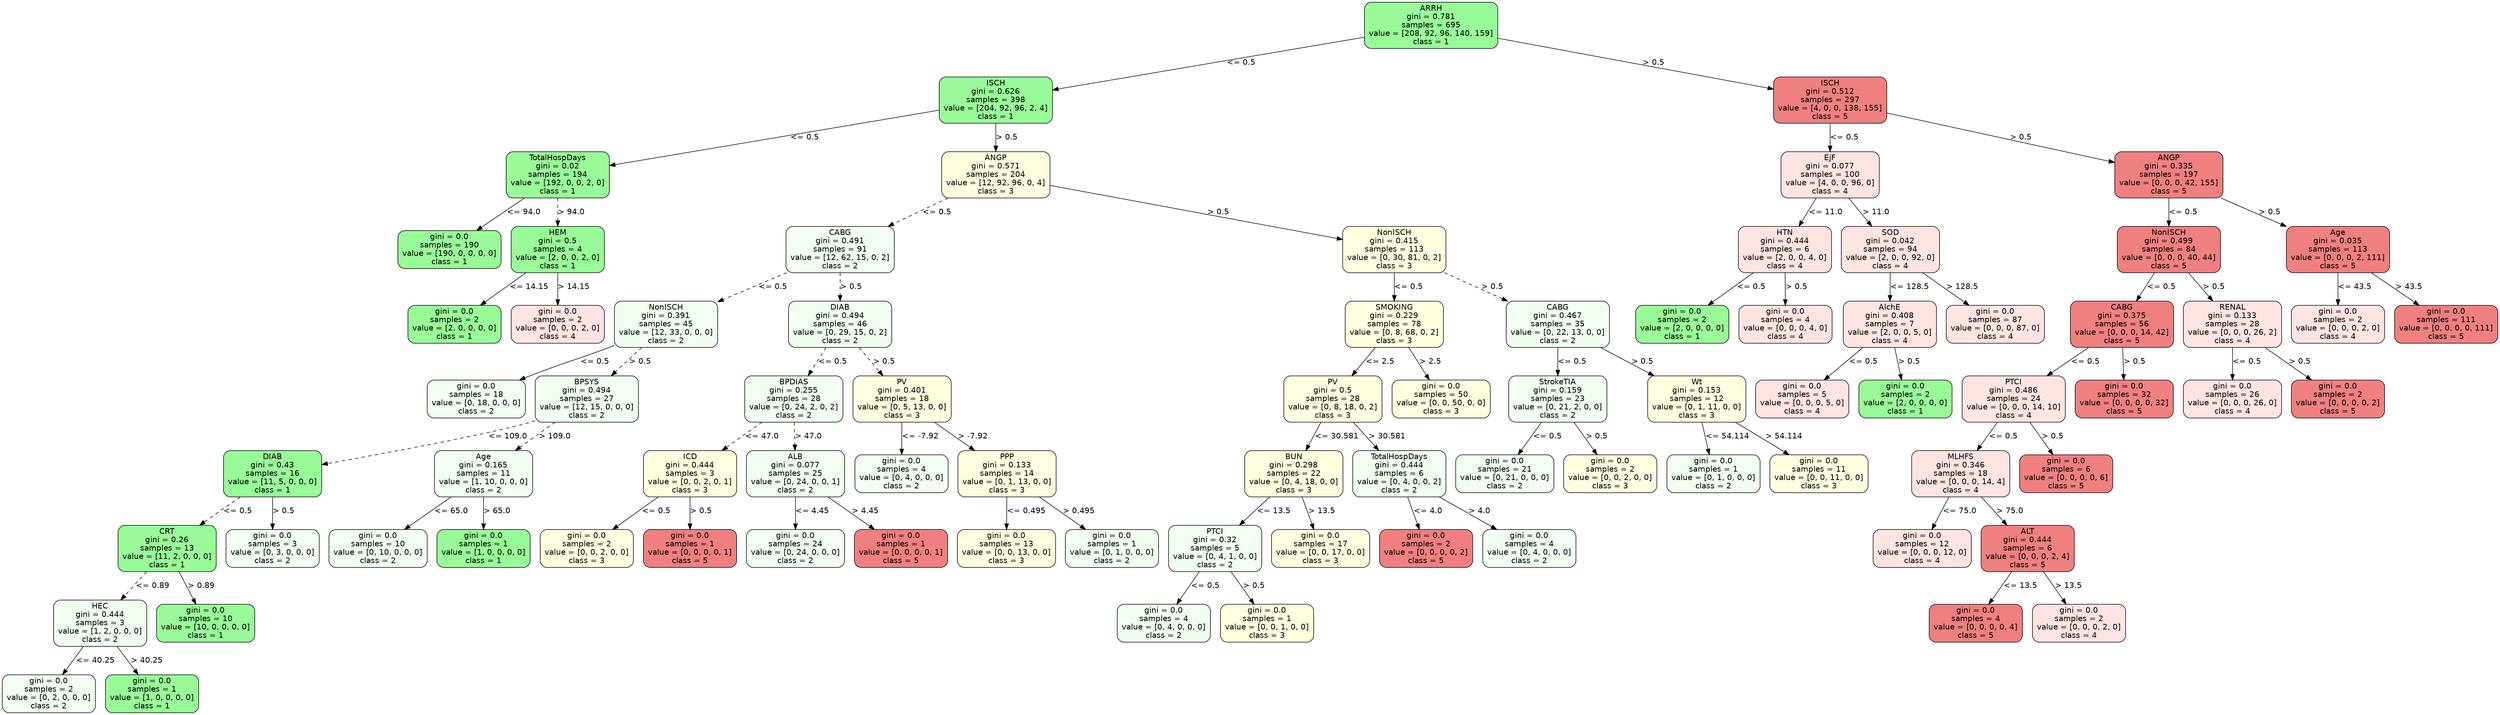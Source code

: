 strict digraph Tree {
	graph [bb="0,0,3834,1274"];
	node [color=black,
		fontname=helvetica,
		label="\N",
		shape=box,
		style="filled, rounded"
	];
	edge [fontname=helvetica];
	0	[fillcolor=palegreen,
		height=1.1528,
		label="ARRH\ngini = 0.781\nsamples = 695\nvalue = [208, 92, 96, 140, 159]\nclass = 1",
		pos="2369,1232.5",
		width=2.7778];
	1	[fillcolor=palegreen,
		height=1.1528,
		label="ISCH\ngini = 0.626\nsamples = 398\nvalue = [204, 92, 96, 2, 4]\nclass = 1",
		pos="1622,1098.5",
		width=2.3611];
	0 -> 1	[label="<= 0.5",
		labelangle=45,
		labeldistance=2.5,
		lp="2038,1165.5",
		op="<=",
		param=0.5,
		pos="e,1707.1,1114.5 2268.6,1213.8 2124,1188.2 1858.8,1141.3 1717.1,1116.3",
		style=solid];
	54	[fillcolor=lightcoral,
		height=1.1528,
		label="ISCH\ngini = 0.512\nsamples = 297\nvalue = [4, 0, 0, 138, 155]\nclass = 5",
		pos="2835,1098.5",
		width=2.3611];
	0 -> 54	[label="> 0.5",
		labelangle=-45,
		labeldistance=2.5,
		lp="2631.5,1165.5",
		op=">",
		param=0.5,
		pos="e,2749.8,1123.6 2469.3,1203.1 2549.4,1180.4 2661,1148.8 2739.8,1126.5",
		style=solid];
	2	[fillcolor=palegreen,
		height=1.1528,
		label="TotalHospDays\ngini = 0.02\nsamples = 194\nvalue = [192, 0, 0, 2, 0]\nclass = 1",
		pos="977,964.5",
		width=2.1528];
	1 -> 2	[label="<= 0.5",
		lp="1339,1031.5",
		op="<=",
		param=0.5,
		pos="e,1054.5,981.36 1536.7,1080 1413.8,1054.9 1188.3,1008.7 1064.4,983.38",
		style=solid];
	7	[fillcolor=lightyellow,
		height=1.1528,
		label="ANGP\ngini = 0.571\nsamples = 204\nvalue = [12, 92, 96, 0, 4]\nclass = 3",
		pos="1622,964.5",
		width=2.25];
	1 -> 7	[label="> 0.5",
		lp="1637.5,1031.5",
		op=">",
		param=0.5,
		pos="e,1622,1006.3 1622,1056.8 1622,1044 1622,1029.7 1622,1016.3",
		style=solid];
	3	[fillcolor=palegreen,
		height=0.94444,
		label="gini = 0.0\nsamples = 190\nvalue = [190, 0, 0, 0, 0]\nclass = 1",
		pos="811,830.5",
		width=2.1528];
	2 -> 3	[label="<= 94.0",
		lp="922.5,897.5",
		op="<=",
		param=94.0,
		pos="e,852.54,864.53 925.84,922.82 905.07,906.3 881.16,887.29 860.55,870.9",
		style=solid];
	4	[fillcolor=palegreen,
		height=1.1528,
		label="HEM\ngini = 0.5\nsamples = 4\nvalue = [2, 0, 0, 2, 0]\nclass = 1",
		pos="977,830.5",
		width=1.9444];
	2 -> 4	[label="> 94.0",
		lp="996.5,897.5",
		op=">",
		param=94.0,
		pos="e,977,872.27 977,922.82 977,910.02 977,895.73 977,882.32",
		style=dashed];
	5	[fillcolor=palegreen,
		height=0.94444,
		label="gini = 0.0\nsamples = 2\nvalue = [2, 0, 0, 0, 0]\nclass = 1",
		pos="819,696.5",
		width=1.9444];
	4 -> 5	[label="<= 14.15",
		lp="930.5,763.5",
		op="<=",
		param=14.15,
		pos="e,858.53,730.53 928.31,788.82 908.62,772.37 885.98,753.46 866.43,737.12",
		style=solid];
	6	[fillcolor=mistyrose,
		height=0.94444,
		label="gini = 0.0\nsamples = 2\nvalue = [0, 0, 0, 2, 0]\nclass = 4",
		pos="977,696.5",
		width=1.9444];
	4 -> 6	[label="> 14.15",
		lp="1000,763.5",
		op=">",
		param=14.15,
		pos="e,977,730.74 977,788.82 977,773.68 977,756.44 977,741.05",
		style=solid];
	8	[fillcolor=honeydew,
		height=1.1528,
		label="CABG\ngini = 0.491\nsamples = 91\nvalue = [12, 62, 15, 0, 2]\nclass = 2",
		pos="1353,830.5",
		width=2.25];
	7 -> 8	[label="<= 0.5",
		lp="1516,897.5",
		op="<=",
		param=0.5,
		pos="e,1434.4,871.43 1540.9,923.72 1510.2,908.65 1475.1,891.42 1443.6,875.95",
		style=dashed];
	35	[fillcolor=lightyellow,
		height=1.1528,
		label="NonISCH\ngini = 0.415\nsamples = 113\nvalue = [0, 30, 81, 0, 2]\nclass = 3",
		pos="2231,830.5",
		width=2.1528];
	7 -> 35	[label="> 0.5",
		lp="1960.5,897.5",
		op=">",
		param=0.5,
		pos="e,2153.3,848.35 1703.2,945.9 1817.6,921.11 2025.3,876.08 2143.2,850.53",
		style=solid];
	9	[fillcolor=honeydew,
		height=1.1528,
		label="NonISCH\ngini = 0.391\nsamples = 45\nvalue = [12, 33, 0, 0, 0]\nclass = 2",
		pos="1143,696.5",
		width=2.1528];
	8 -> 9	[label="<= 0.5",
		lp="1275,763.5",
		op="<=",
		param=0.5,
		pos="e,1207.7,738.15 1288.6,789 1265.7,774.62 1239.8,758.34 1216.2,743.53",
		style=dashed];
	22	[fillcolor=honeydew,
		height=1.1528,
		label="DIAB\ngini = 0.494\nsamples = 46\nvalue = [0, 29, 15, 0, 2]\nclass = 2",
		pos="1353,696.5",
		width=2.1528];
	8 -> 22	[label="> 0.5",
		lp="1368.5,763.5",
		op=">",
		param=0.5,
		pos="e,1353,738.27 1353,788.82 1353,776.02 1353,761.73 1353,748.32",
		style=dashed];
	10	[fillcolor=honeydew,
		height=0.94444,
		label="gini = 0.0\nsamples = 18\nvalue = [0, 18, 0, 0, 0]\nclass = 2",
		pos="724,562.5",
		width=2.0417];
	9 -> 10	[label="<= 0.5",
		lp="987,629.5",
		op="<=",
		param=0.5,
		pos="e,786.88,596.55 1065.1,658.18 1062,657.05 1059,655.99 1056,655 1017.7,642.4 1006.5,645.05 967,637 895.43,622.43 875.09,627.7 806,\
604 802.75,602.88 799.46,601.67 796.16,600.37",
		style=solid];
	11	[fillcolor=honeydew,
		height=1.1528,
		label="BPSYS\ngini = 0.494\nsamples = 27\nvalue = [12, 15, 0, 0, 0]\nclass = 2",
		pos="893,562.5",
		width=2.1528];
	9 -> 11	[label="> 0.5",
		lp="1041.5,629.5",
		op=">",
		param=0.5,
		pos="e,969.99,604.15 1066.3,655 1038.7,640.43 1007.4,623.91 979.08,608.95",
		style=dashed];
	12	[fillcolor=palegreen,
		height=1.1528,
		label="DIAB\ngini = 0.43\nsamples = 16\nvalue = [11, 5, 0, 0, 0]\nclass = 1",
		pos="415,428.5",
		width=2.0417];
	11 -> 12	[label="<= 109.0",
		lp="771.5,495.5",
		op="<=",
		param=109.0,
		pos="e,488.69,442.05 815.06,524.3 812.02,523.14 808.99,522.03 806,521 702.53,485.24 578.88,458.92 498.73,443.92",
		style=dashed];
	19	[fillcolor=honeydew,
		height=1.1528,
		label="Age\ngini = 0.165\nsamples = 11\nvalue = [1, 10, 0, 0, 0]\nclass = 2",
		pos="739,428.5",
		width=2.0417];
	11 -> 19	[label="> 109.0",
		lp="844,495.5",
		op=">",
		param=109.0,
		pos="e,786.3,470.05 845.54,520.82 829.21,506.83 810.8,491.04 793.93,476.59",
		style=dashed];
	13	[fillcolor=palegreen,
		height=1.1528,
		label="CRT\ngini = 0.26\nsamples = 13\nvalue = [11, 2, 0, 0, 0]\nclass = 1",
		pos="253,294.5",
		width=2.0417];
	12 -> 13	[label="<= 0.5",
		lp="359,361.5",
		op="<=",
		param=0.5,
		pos="e,302.76,336.05 365.07,386.82 347.9,372.83 328.53,357.04 310.79,342.59",
		style=dashed];
	18	[fillcolor=honeydew,
		height=0.94444,
		label="gini = 0.0\nsamples = 3\nvalue = [0, 3, 0, 0, 0]\nclass = 2",
		pos="415,294.5",
		width=1.9444];
	12 -> 18	[label="> 0.5",
		lp="430.5,361.5",
		op=">",
		param=0.5,
		pos="e,415,328.74 415,386.82 415,371.68 415,354.44 415,339.05",
		style=solid];
	14	[fillcolor=honeydew,
		height=1.1528,
		label="HEC\ngini = 0.444\nsamples = 3\nvalue = [1, 2, 0, 0, 0]\nclass = 2",
		pos="149,160.5",
		width=1.9444];
	13 -> 14	[label="<= 0.89",
		lp="228.5,227.5",
		op="<=",
		param=0.89,
		pos="e,181.13,202.27 220.95,252.82 210.37,239.39 198.5,224.32 187.49,210.35",
		style=dashed];
	17	[fillcolor=palegreen,
		height=0.94444,
		label="gini = 0.0\nsamples = 10\nvalue = [10, 0, 0, 0, 0]\nclass = 1",
		pos="311,160.5",
		width=2.0417];
	13 -> 17	[label="> 0.89",
		lp="303.5,227.5",
		op=">",
		param=0.89,
		pos="e,296.39,194.74 270.88,252.82 277.66,237.39 285.39,219.78 292.25,204.17",
		style=solid];
	15	[fillcolor=honeydew,
		height=0.94444,
		label="gini = 0.0\nsamples = 2\nvalue = [0, 2, 0, 0, 0]\nclass = 2",
		pos="70,34",
		width=1.9444];
	14 -> 15	[label="<= 40.25",
		lp="139.5,93.5",
		op="<=",
		param=40.25,
		pos="e,91.18,68.379 123.13,118.73 114.64,105.35 105.19,90.465 96.648,76.995",
		style=solid];
	16	[fillcolor=palegreen,
		height=0.94444,
		label="gini = 0.0\nsamples = 1\nvalue = [1, 0, 0, 0, 0]\nclass = 1",
		pos="228,34",
		width=1.9444];
	14 -> 16	[label="> 40.25",
		lp="219,93.5",
		op=">",
		param=40.25,
		pos="e,206.82,68.379 174.87,118.73 183.36,105.35 192.81,90.465 201.35,76.995",
		style=solid];
	20	[fillcolor=honeydew,
		height=0.94444,
		label="gini = 0.0\nsamples = 10\nvalue = [0, 10, 0, 0, 0]\nclass = 2",
		pos="577,294.5",
		width=2.0417];
	19 -> 20	[label="<= 65.0",
		lp="686.5,361.5",
		op="<=",
		param=65.0,
		pos="e,617.54,328.53 689.07,386.82 668.8,370.3 645.47,351.29 625.36,334.9",
		style=solid];
	21	[fillcolor=palegreen,
		height=0.94444,
		label="gini = 0.0\nsamples = 1\nvalue = [1, 0, 0, 0, 0]\nclass = 1",
		pos="739,294.5",
		width=1.9444];
	19 -> 21	[label="> 65.0",
		lp="758.5,361.5",
		op=">",
		param=65.0,
		pos="e,739,328.74 739,386.82 739,371.68 739,354.44 739,339.05",
		style=solid];
	23	[fillcolor=honeydew,
		height=1.1528,
		label="BPDIAS\ngini = 0.255\nsamples = 28\nvalue = [0, 24, 2, 0, 2]\nclass = 2",
		pos="1215,562.5",
		width=2.0417];
	22 -> 23	[label="<= 0.5",
		lp="1309,629.5",
		op="<=",
		param=0.5,
		pos="e,1257.6,604.27 1310.5,654.82 1296.2,641.14 1280.1,625.76 1265.3,611.57",
		style=dashed];
	30	[fillcolor=lightyellow,
		height=1.1528,
		label="PV\ngini = 0.401\nsamples = 18\nvalue = [0, 5, 13, 0, 0]\nclass = 3",
		pos="1380,562.5",
		width=2.0417];
	22 -> 30	[label="> 0.5",
		lp="1383.5,629.5",
		op=">",
		param=0.5,
		pos="e,1371.7,604.27 1361.3,654.82 1363.9,642.02 1366.9,627.73 1369.6,614.32",
		style=dashed];
	24	[fillcolor=lightyellow,
		height=1.1528,
		label="ICD\ngini = 0.444\nsamples = 3\nvalue = [0, 0, 2, 0, 1]\nclass = 3",
		pos="1055,428.5",
		width=1.9444];
	23 -> 24	[label="<= 47.0",
		lp="1163.5,495.5",
		op="<=",
		param=47.0,
		pos="e,1104.1,470.05 1165.7,520.82 1148.7,506.83 1129.6,491.04 1112.1,476.59",
		style=dashed];
	27	[fillcolor=honeydew,
		height=1.1528,
		label="ALB\ngini = 0.077\nsamples = 25\nvalue = [0, 24, 0, 0, 1]\nclass = 2",
		pos="1217,428.5",
		width=2.0417];
	23 -> 27	[label="> 47.0",
		lp="1236.5,495.5",
		op=">",
		param=47.0,
		pos="e,1216.4,470.27 1215.6,520.82 1215.8,508.02 1216,493.73 1216.2,480.32",
		style=dashed];
	25	[fillcolor=lightyellow,
		height=0.94444,
		label="gini = 0.0\nsamples = 2\nvalue = [0, 0, 2, 0, 0]\nclass = 3",
		pos="897,294.5",
		width=1.9444];
	24 -> 25	[label="<= 0.5",
		lp="1001,361.5",
		op="<=",
		param=0.5,
		pos="e,936.53,328.53 1006.3,386.82 986.62,370.37 963.98,351.46 944.43,335.12",
		style=solid];
	26	[fillcolor=lightcoral,
		height=0.94444,
		label="gini = 0.0\nsamples = 1\nvalue = [0, 0, 0, 0, 1]\nclass = 5",
		pos="1055,294.5",
		width=1.9444];
	24 -> 26	[label="> 0.5",
		lp="1070.5,361.5",
		op=">",
		param=0.5,
		pos="e,1055,328.74 1055,386.82 1055,371.68 1055,354.44 1055,339.05",
		style=solid];
	28	[fillcolor=honeydew,
		height=0.94444,
		label="gini = 0.0\nsamples = 24\nvalue = [0, 24, 0, 0, 0]\nclass = 2",
		pos="1217,294.5",
		width=2.0417];
	27 -> 28	[label="<= 4.45",
		lp="1240.5,361.5",
		op="<=",
		param=4.45,
		pos="e,1217,328.74 1217,386.82 1217,371.68 1217,354.44 1217,339.05",
		style=solid];
	29	[fillcolor=lightcoral,
		height=0.94444,
		label="gini = 0.0\nsamples = 1\nvalue = [0, 0, 0, 0, 1]\nclass = 5",
		pos="1379,294.5",
		width=1.9444];
	27 -> 29	[label="> 4.45",
		lp="1322.5,361.5",
		op=">",
		param=4.45,
		pos="e,1338.5,328.53 1266.9,386.82 1287.2,370.3 1310.5,351.29 1330.6,334.9",
		style=solid];
	31	[fillcolor=honeydew,
		height=0.94444,
		label="gini = 0.0\nsamples = 4\nvalue = [0, 4, 0, 0, 0]\nclass = 2",
		pos="1379,428.5",
		width=1.9444];
	30 -> 31	[label="<= -7.92",
		lp="1406,495.5",
		op="<=",
		param=-7.92,
		pos="e,1379.3,462.74 1379.7,520.82 1379.6,505.68 1379.4,488.44 1379.3,473.05",
		style=solid];
	32	[fillcolor=lightyellow,
		height=1.1528,
		label="PPP\ngini = 0.133\nsamples = 14\nvalue = [0, 1, 13, 0, 0]\nclass = 3",
		pos="1541,428.5",
		width=2.0417];
	30 -> 32	[label="> -7.92",
		lp="1487.5,495.5",
		op=">",
		param=-7.92,
		pos="e,1491.5,470.05 1429.6,520.82 1446.7,506.83 1465.9,491.04 1483.6,476.59",
		style=solid];
	33	[fillcolor=lightyellow,
		height=0.94444,
		label="gini = 0.0\nsamples = 13\nvalue = [0, 0, 13, 0, 0]\nclass = 3",
		pos="1541,294.5",
		width=2.0417];
	32 -> 33	[label="<= 0.495",
		lp="1568.5,361.5",
		op="<=",
		param=0.495,
		pos="e,1541,328.74 1541,386.82 1541,371.68 1541,354.44 1541,339.05",
		style=solid];
	34	[fillcolor=honeydew,
		height=0.94444,
		label="gini = 0.0\nsamples = 1\nvalue = [0, 1, 0, 0, 0]\nclass = 2",
		pos="1703,294.5",
		width=1.9444];
	32 -> 34	[label="> 0.495",
		lp="1650,361.5",
		op=">",
		param=0.495,
		pos="e,1662.5,328.53 1590.9,386.82 1611.2,370.3 1634.5,351.29 1654.6,334.9",
		style=solid];
	36	[fillcolor=lightyellow,
		height=1.1528,
		label="SMOKING\ngini = 0.229\nsamples = 78\nvalue = [0, 8, 68, 0, 2]\nclass = 3",
		pos="2231,696.5",
		width=2.0417];
	35 -> 36	[label="<= 0.5",
		lp="2251,763.5",
		op="<=",
		param=0.5,
		pos="e,2231,738.27 2231,788.82 2231,776.02 2231,761.73 2231,748.32",
		style=solid];
	47	[fillcolor=honeydew,
		height=1.1528,
		label="CABG\ngini = 0.467\nsamples = 35\nvalue = [0, 22, 13, 0, 0]\nclass = 2",
		pos="2415,696.5",
		width=2.1528];
	35 -> 47	[label="> 0.5",
		lp="2344.5,763.5",
		op=">",
		param=0.5,
		pos="e,2358.3,738.15 2287.5,789 2307.2,774.81 2329.6,758.77 2350,744.12",
		style=dashed];
	37	[fillcolor=lightyellow,
		height=1.1528,
		label="PV\ngini = 0.5\nsamples = 28\nvalue = [0, 8, 18, 0, 2]\nclass = 3",
		pos="2075,562.5",
		width=2.0417];
	36 -> 37	[label="<= 2.5",
		lp="2178,629.5",
		op="<=",
		param=2.5,
		pos="e,2122.9,604.05 2182.9,654.82 2166.4,640.83 2147.7,625.04 2130.6,610.59",
		style=solid];
	46	[fillcolor=lightyellow,
		height=0.94444,
		label="gini = 0.0\nsamples = 50\nvalue = [0, 0, 50, 0, 0]\nclass = 3",
		pos="2240,562.5",
		width=2.0417];
	36 -> 46	[label="> 2.5",
		lp="2251.5,629.5",
		op=">",
		param=2.5,
		pos="e,2237.7,596.74 2233.8,654.82 2234.8,639.68 2236,622.44 2237,607.05",
		style=solid];
	38	[fillcolor=lightyellow,
		height=1.1528,
		label="BUN\ngini = 0.298\nsamples = 22\nvalue = [0, 4, 18, 0, 0]\nclass = 3",
		pos="1982,428.5",
		width=2.0417];
	37 -> 38	[label="<= 30.581",
		lp="2063,495.5",
		op="<=",
		param=30.581,
		pos="e,2010.7,470.27 2046.3,520.82 2037,507.52 2026.5,492.6 2016.7,478.74",
		style=solid];
	43	[fillcolor=honeydew,
		height=1.1528,
		label="TotalHospDays\ngini = 0.444\nsamples = 6\nvalue = [0, 4, 0, 0, 2]\nclass = 2",
		pos="2144,428.5",
		width=1.9444];
	37 -> 43	[label="> 30.581",
		lp="2139,495.5",
		op=">",
		param=30.581,
		pos="e,2122.7,470.27 2096.3,520.82 2103.1,507.77 2110.7,493.17 2117.8,479.53",
		style=solid];
	39	[fillcolor=honeydew,
		height=1.1528,
		label="PTCI\ngini = 0.32\nsamples = 5\nvalue = [0, 4, 1, 0, 0]\nclass = 2",
		pos="1861,294.5",
		width=1.9444];
	38 -> 39	[label="<= 13.5",
		lp="1949.5,361.5",
		op="<=",
		param=13.5,
		pos="e,1898.4,336.27 1944.7,386.82 1932.3,373.27 1918.3,358.04 1905.4,343.96",
		style=solid];
	42	[fillcolor=lightyellow,
		height=0.94444,
		label="gini = 0.0\nsamples = 17\nvalue = [0, 0, 17, 0, 0]\nclass = 3",
		pos="2023,294.5",
		width=2.0417];
	38 -> 42	[label="> 13.5",
		lp="2023.5,361.5",
		op=">",
		param=13.5,
		pos="e,2012.7,328.74 1994.6,386.82 1999.4,371.53 2004.8,354.11 2009.6,338.61",
		style=solid];
	40	[fillcolor=honeydew,
		height=0.94444,
		label="gini = 0.0\nsamples = 4\nvalue = [0, 4, 0, 0, 0]\nclass = 2",
		pos="1782,160.5",
		width=1.9444];
	39 -> 40	[label="<= 0.5",
		lp="1844,227.5",
		op="<=",
		param=0.5,
		pos="e,1801.9,194.74 1836.7,252.82 1827.3,237.24 1816.7,219.45 1807.3,203.73",
		style=solid];
	41	[fillcolor=lightyellow,
		height=0.94444,
		label="gini = 0.0\nsamples = 1\nvalue = [0, 0, 1, 0, 0]\nclass = 3",
		pos="1940,160.5",
		width=1.9444];
	39 -> 41	[label="> 0.5",
		lp="1918.5,227.5",
		op=">",
		param=0.5,
		pos="e,1920.1,194.74 1885.3,252.82 1894.7,237.24 1905.3,219.45 1914.7,203.73",
		style=solid];
	44	[fillcolor=lightcoral,
		height=0.94444,
		label="gini = 0.0\nsamples = 2\nvalue = [0, 0, 0, 0, 2]\nclass = 5",
		pos="2185,294.5",
		width=1.9444];
	43 -> 44	[label="<= 4.0",
		lp="2186,361.5",
		op="<=",
		param=4.0,
		pos="e,2174.7,328.74 2156.6,386.82 2161.4,371.53 2166.8,354.11 2171.6,338.61",
		style=solid];
	45	[fillcolor=honeydew,
		height=0.94444,
		label="gini = 0.0\nsamples = 4\nvalue = [0, 4, 0, 0, 0]\nclass = 2",
		pos="2343,294.5",
		width=1.9444];
	43 -> 45	[label="> 4.0",
		lp="2265.5,361.5",
		op=">",
		param=4.0,
		pos="e,2293.1,328.62 2205.1,387 2230.3,370.25 2259.4,350.92 2284.4,334.35",
		style=solid];
	48	[fillcolor=honeydew,
		height=1.1528,
		label="StrokeTIA\ngini = 0.159\nsamples = 23\nvalue = [0, 21, 2, 0, 0]\nclass = 2",
		pos="2415,562.5",
		width=2.0417];
	47 -> 48	[label="<= 0.5",
		lp="2435,629.5",
		op="<=",
		param=0.5,
		pos="e,2415,604.27 2415,654.82 2415,642.02 2415,627.73 2415,614.32",
		style=solid];
	51	[fillcolor=lightyellow,
		height=1.1528,
		label="Wt\ngini = 0.153\nsamples = 12\nvalue = [0, 1, 11, 0, 0]\nclass = 3",
		pos="2610,562.5",
		width=2.0417];
	47 -> 51	[label="> 0.5",
		lp="2534.5,629.5",
		op=">",
		param=0.5,
		pos="e,2549.9,604.15 2474.8,655 2495.9,640.75 2519.7,624.62 2541.4,609.92",
		style=solid];
	49	[fillcolor=honeydew,
		height=0.94444,
		label="gini = 0.0\nsamples = 21\nvalue = [0, 21, 0, 0, 0]\nclass = 2",
		pos="2306,428.5",
		width=2.0417];
	48 -> 49	[label="<= 0.5",
		lp="2384,495.5",
		op="<=",
		param=0.5,
		pos="e,2333.5,462.74 2381.4,520.82 2368.3,504.95 2353.3,486.78 2340.1,470.85",
		style=solid];
	50	[fillcolor=lightyellow,
		height=0.94444,
		label="gini = 0.0\nsamples = 2\nvalue = [0, 0, 2, 0, 0]\nclass = 3",
		pos="2468,428.5",
		width=1.9444];
	48 -> 50	[label="> 0.5",
		lp="2459.5,495.5",
		op=">",
		param=0.5,
		pos="e,2454.7,462.74 2431.3,520.82 2437.5,505.39 2444.6,487.78 2450.9,472.17",
		style=solid];
	52	[fillcolor=honeydew,
		height=0.94444,
		label="gini = 0.0\nsamples = 1\nvalue = [0, 1, 0, 0, 0]\nclass = 2",
		pos="2626,428.5",
		width=1.9444];
	51 -> 52	[label="<= 54.114",
		lp="2650,495.5",
		op="<=",
		param=54.114,
		pos="e,2622,462.74 2614.9,520.82 2616.8,505.68 2618.9,488.44 2620.7,473.05",
		style=solid];
	53	[fillcolor=lightyellow,
		height=0.94444,
		label="gini = 0.0\nsamples = 11\nvalue = [0, 0, 11, 0, 0]\nclass = 3",
		pos="2788,428.5",
		width=2.0417];
	51 -> 53	[label="> 54.114",
		lp="2732,495.5",
		op=">",
		param=54.114,
		pos="e,2743.5,462.53 2664.9,520.82 2687.2,504.23 2713,485.12 2735.2,468.69",
		style=solid];
	55	[fillcolor=mistyrose,
		height=1.1528,
		label="EjF\ngini = 0.077\nsamples = 100\nvalue = [4, 0, 0, 96, 0]\nclass = 4",
		pos="2835,964.5",
		width=2.0417];
	54 -> 55	[label="<= 0.5",
		lp="2855,1031.5",
		op="<=",
		param=0.5,
		pos="e,2835,1006.3 2835,1056.8 2835,1044 2835,1029.7 2835,1016.3",
		style=solid];
	64	[fillcolor=lightcoral,
		height=1.1528,
		label="ANGP\ngini = 0.335\nsamples = 197\nvalue = [0, 0, 0, 42, 155]\nclass = 5",
		pos="3341,964.5",
		width=2.25];
	54 -> 64	[label="> 0.5",
		lp="3119.5,1031.5",
		op=">",
		param=0.5,
		pos="e,3260,986.63 2920.3,1075.3 3011.8,1051.4 3156.7,1013.6 3250.3,989.17",
		style=solid];
	56	[fillcolor=mistyrose,
		height=1.1528,
		label="HTN\ngini = 0.444\nsamples = 6\nvalue = [2, 0, 0, 4, 0]\nclass = 4",
		pos="2754,830.5",
		width=1.9444];
	55 -> 56	[label="<= 11.0",
		lp="2820.5,897.5",
		op="<=",
		param=11.0,
		pos="e,2779,872.27 2810,922.82 2802,909.64 2792.9,894.89 2784.5,881.14",
		style=solid];
	59	[fillcolor=mistyrose,
		height=1.1528,
		label="SOD\ngini = 0.042\nsamples = 94\nvalue = [2, 0, 0, 92, 0]\nclass = 4",
		pos="2916,830.5",
		width=2.0417];
	55 -> 59	[label="> 11.0",
		lp="2897.5,897.5",
		op=">",
		param=11.0,
		pos="e,2891,872.27 2860,922.82 2868,909.64 2877.1,894.89 2885.5,881.14",
		style=solid];
	57	[fillcolor=palegreen,
		height=0.94444,
		label="gini = 0.0\nsamples = 2\nvalue = [2, 0, 0, 0, 0]\nclass = 1",
		pos="2597,696.5",
		width=1.9444];
	56 -> 57	[label="<= 0.5",
		lp="2701,763.5",
		op="<=",
		param=0.5,
		pos="e,2636.3,730.53 2705.6,788.82 2686.1,772.37 2663.6,753.46 2644.1,737.12",
		style=solid];
	58	[fillcolor=mistyrose,
		height=0.94444,
		label="gini = 0.0\nsamples = 4\nvalue = [0, 0, 0, 4, 0]\nclass = 4",
		pos="2755,696.5",
		width=1.9444];
	56 -> 58	[label="> 0.5",
		lp="2770.5,763.5",
		op=">",
		param=0.5,
		pos="e,2754.7,730.74 2754.3,788.82 2754.4,773.68 2754.6,756.44 2754.7,741.05",
		style=solid];
	60	[fillcolor=mistyrose,
		height=1.1528,
		label="AlchE\ngini = 0.408\nsamples = 7\nvalue = [2, 0, 0, 5, 0]\nclass = 4",
		pos="2915,696.5",
		width=1.9444];
	59 -> 60	[label="<= 128.5",
		lp="2943.5,763.5",
		op="<=",
		param=128.5,
		pos="e,2915.3,738.27 2915.7,788.82 2915.6,776.02 2915.5,761.73 2915.4,748.32",
		style=solid];
	63	[fillcolor=mistyrose,
		height=0.94444,
		label="gini = 0.0\nsamples = 87\nvalue = [0, 0, 0, 87, 0]\nclass = 4",
		pos="3077,696.5",
		width=2.0417];
	59 -> 63	[label="> 128.5",
		lp="3025,763.5",
		op=">",
		param=128.5,
		pos="e,3036.7,730.53 2965.6,788.82 2985.8,772.3 3009,753.29 3028.9,736.9",
		style=solid];
	61	[fillcolor=mistyrose,
		height=0.94444,
		label="gini = 0.0\nsamples = 5\nvalue = [0, 0, 0, 5, 0]\nclass = 4",
		pos="2772,562.5",
		width=1.9444];
	60 -> 61	[label="<= 0.5",
		lp="2868,629.5",
		op="<=",
		param=0.5,
		pos="e,2808,596.74 2870.9,654.82 2853.3,638.51 2833,619.78 2815.4,603.54",
		style=solid];
	62	[fillcolor=palegreen,
		height=0.94444,
		label="gini = 0.0\nsamples = 2\nvalue = [2, 0, 0, 0, 0]\nclass = 1",
		pos="2930,562.5",
		width=1.9444];
	60 -> 62	[label="> 0.5",
		lp="2938.5,629.5",
		op=">",
		param=0.5,
		pos="e,2926.2,596.74 2919.6,654.82 2921.3,639.68 2923.3,622.44 2925.1,607.05",
		style=solid];
	65	[fillcolor=lightcoral,
		height=1.1528,
		label="NonISCH\ngini = 0.499\nsamples = 84\nvalue = [0, 0, 0, 40, 44]\nclass = 5",
		pos="3341,830.5",
		width=2.1528];
	64 -> 65	[label="<= 0.5",
		lp="3361,897.5",
		op="<=",
		param=0.5,
		pos="e,3341,872.27 3341,922.82 3341,910.02 3341,895.73 3341,882.32",
		style=solid];
	78	[fillcolor=lightcoral,
		height=1.1528,
		label="Age\ngini = 0.035\nsamples = 113\nvalue = [0, 0, 0, 2, 111]\nclass = 5",
		pos="3592,830.5",
		width=2.1389];
	64 -> 78	[label="> 0.5",
		lp="3490.5,897.5",
		op=">",
		param=0.5,
		pos="e,3514.7,872.15 3418,923 3445.7,908.43 3477.1,891.91 3505.6,876.95",
		style=solid];
	66	[fillcolor=lightcoral,
		height=1.1528,
		label="CABG\ngini = 0.375\nsamples = 56\nvalue = [0, 0, 0, 14, 42]\nclass = 5",
		pos="3261,696.5",
		width=2.1528];
	65 -> 66	[label="<= 0.5",
		lp="3324,763.5",
		op="<=",
		param=0.5,
		pos="e,3285.7,738.27 3316.3,788.82 3308.4,775.64 3299.4,760.89 3291.1,747.14",
		style=solid];
	75	[fillcolor=mistyrose,
		height=1.1528,
		label="RENAL\ngini = 0.133\nsamples = 28\nvalue = [0, 0, 0, 26, 2]\nclass = 4",
		pos="3430,696.5",
		width=2.0417];
	65 -> 75	[label="> 0.5",
		lp="3404.5,763.5",
		op=">",
		param=0.5,
		pos="e,3402.5,738.27 3368.4,788.82 3377.4,775.52 3387.5,760.6 3396.8,746.74",
		style=solid];
	67	[fillcolor=mistyrose,
		height=1.1528,
		label="PTCI\ngini = 0.486\nsamples = 24\nvalue = [0, 0, 0, 14, 10]\nclass = 4",
		pos="3096,562.5",
		width=2.1528];
	66 -> 67	[label="<= 0.5",
		lp="3204,629.5",
		op="<=",
		param=0.5,
		pos="e,3146.7,604.05 3210.1,654.82 3192.7,640.83 3172.9,625.04 3154.9,610.59",
		style=solid];
	74	[fillcolor=lightcoral,
		height=0.94444,
		label="gini = 0.0\nsamples = 32\nvalue = [0, 0, 0, 0, 32]\nclass = 5",
		pos="3265,562.5",
		width=2.0417];
	66 -> 74	[label="> 0.5",
		lp="3279.5,629.5",
		op=">",
		param=0.5,
		pos="e,3264,596.74 3262.2,654.82 3262.7,639.68 3263.2,622.44 3263.7,607.05",
		style=solid];
	68	[fillcolor=mistyrose,
		height=1.1528,
		label="MLHFS\ngini = 0.346\nsamples = 18\nvalue = [0, 0, 0, 14, 4]\nclass = 4",
		pos="2985,428.5",
		width=2.0417];
	67 -> 68	[label="<= 0.5",
		lp="3064,495.5",
		op="<=",
		param=0.5,
		pos="e,3019.3,470.27 3061.8,520.82 3050.4,507.27 3037.6,492.04 3025.8,477.96",
		style=solid];
	73	[fillcolor=lightcoral,
		height=0.94444,
		label="gini = 0.0\nsamples = 6\nvalue = [0, 0, 0, 0, 6]\nclass = 5",
		pos="3147,428.5",
		width=1.9444];
	67 -> 73	[label="> 0.5",
		lp="3145.5,495.5",
		op=">",
		param=0.5,
		pos="e,3137.7,462.78 3116.3,520.92 3119.1,514.97 3121.7,508.87 3124,503 3127.8,493.3 3131.4,482.68 3134.6,472.61",
		style=solid];
	69	[fillcolor=mistyrose,
		height=0.94444,
		label="gini = 0.0\nsamples = 12\nvalue = [0, 0, 0, 12, 0]\nclass = 4",
		pos="2927,294.5",
		width=2.0417];
	68 -> 69	[label="<= 75.0",
		lp="2981.5,361.5",
		op="<=",
		param=75.0,
		pos="e,2941.6,328.74 2967.1,386.82 2960.3,371.39 2952.6,353.78 2945.7,338.17",
		style=solid];
	70	[fillcolor=lightcoral,
		height=1.1528,
		label="ALT\ngini = 0.444\nsamples = 6\nvalue = [0, 0, 0, 2, 4]\nclass = 5",
		pos="3089,294.5",
		width=1.9444];
	68 -> 70	[label="> 75.0",
		lp="3060.5,361.5",
		op=">",
		param=75.0,
		pos="e,3056.9,336.27 3017.1,386.82 3027.6,373.39 3039.5,358.32 3050.5,344.35",
		style=solid];
	71	[fillcolor=lightcoral,
		height=0.94444,
		label="gini = 0.0\nsamples = 4\nvalue = [0, 0, 0, 0, 4]\nclass = 5",
		pos="3010,160.5",
		width=1.9444];
	70 -> 71	[label="<= 13.5",
		lp="3075.5,227.5",
		op="<=",
		param=13.5,
		pos="e,3029.9,194.74 3064.7,252.82 3055.3,237.24 3044.7,219.45 3035.3,203.73",
		style=solid];
	72	[fillcolor=mistyrose,
		height=0.94444,
		label="gini = 0.0\nsamples = 2\nvalue = [0, 0, 0, 2, 0]\nclass = 4",
		pos="3168,160.5",
		width=1.9444];
	70 -> 72	[label="> 13.5",
		lp="3150.5,227.5",
		op=">",
		param=13.5,
		pos="e,3148.1,194.74 3113.3,252.82 3122.7,237.24 3133.3,219.45 3142.7,203.73",
		style=solid];
	76	[fillcolor=mistyrose,
		height=0.94444,
		label="gini = 0.0\nsamples = 26\nvalue = [0, 0, 0, 26, 0]\nclass = 4",
		pos="3430,562.5",
		width=2.0417];
	75 -> 76	[label="<= 0.5",
		lp="3450,629.5",
		op="<=",
		param=0.5,
		pos="e,3430,596.74 3430,654.82 3430,639.68 3430,622.44 3430,607.05",
		style=solid];
	77	[fillcolor=lightcoral,
		height=0.94444,
		label="gini = 0.0\nsamples = 2\nvalue = [0, 0, 0, 0, 2]\nclass = 5",
		pos="3592,562.5",
		width=1.9444];
	75 -> 77	[label="> 0.5",
		lp="3531.5,629.5",
		op=">",
		param=0.5,
		pos="e,3551.5,596.53 3479.9,654.82 3500.2,638.3 3523.5,619.29 3543.6,602.9",
		style=solid];
	79	[fillcolor=mistyrose,
		height=0.94444,
		label="gini = 0.0\nsamples = 2\nvalue = [0, 0, 0, 2, 0]\nclass = 4",
		pos="3592,696.5",
		width=1.9444];
	78 -> 79	[label="<= 43.5",
		lp="3615.5,763.5",
		op="<=",
		param=43.5,
		pos="e,3592,730.74 3592,788.82 3592,773.68 3592,756.44 3592,741.05",
		style=solid];
	80	[fillcolor=lightcoral,
		height=0.94444,
		label="gini = 0.0\nsamples = 111\nvalue = [0, 0, 0, 0, 111]\nclass = 5",
		pos="3757,696.5",
		width=2.1389];
	78 -> 80	[label="> 43.5",
		lp="3699.5,763.5",
		op=">",
		param=43.5,
		pos="e,3715.7,730.53 3642.9,788.82 3663.5,772.3 3687.3,753.29 3707.7,736.9",
		style=solid];
}
